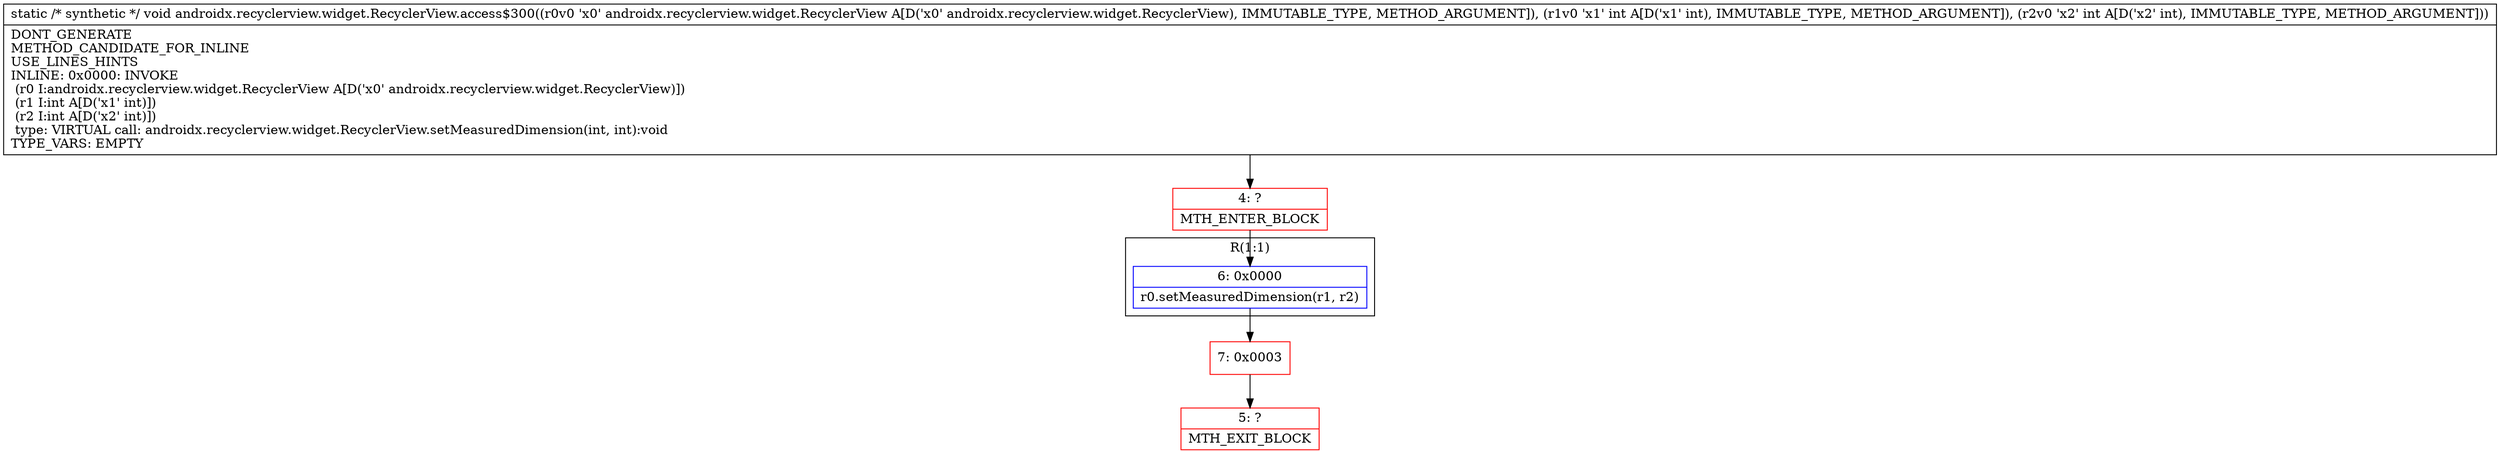 digraph "CFG forandroidx.recyclerview.widget.RecyclerView.access$300(Landroidx\/recyclerview\/widget\/RecyclerView;II)V" {
subgraph cluster_Region_1917422723 {
label = "R(1:1)";
node [shape=record,color=blue];
Node_6 [shape=record,label="{6\:\ 0x0000|r0.setMeasuredDimension(r1, r2)\l}"];
}
Node_4 [shape=record,color=red,label="{4\:\ ?|MTH_ENTER_BLOCK\l}"];
Node_7 [shape=record,color=red,label="{7\:\ 0x0003}"];
Node_5 [shape=record,color=red,label="{5\:\ ?|MTH_EXIT_BLOCK\l}"];
MethodNode[shape=record,label="{static \/* synthetic *\/ void androidx.recyclerview.widget.RecyclerView.access$300((r0v0 'x0' androidx.recyclerview.widget.RecyclerView A[D('x0' androidx.recyclerview.widget.RecyclerView), IMMUTABLE_TYPE, METHOD_ARGUMENT]), (r1v0 'x1' int A[D('x1' int), IMMUTABLE_TYPE, METHOD_ARGUMENT]), (r2v0 'x2' int A[D('x2' int), IMMUTABLE_TYPE, METHOD_ARGUMENT]))  | DONT_GENERATE\lMETHOD_CANDIDATE_FOR_INLINE\lUSE_LINES_HINTS\lINLINE: 0x0000: INVOKE  \l  (r0 I:androidx.recyclerview.widget.RecyclerView A[D('x0' androidx.recyclerview.widget.RecyclerView)])\l  (r1 I:int A[D('x1' int)])\l  (r2 I:int A[D('x2' int)])\l type: VIRTUAL call: androidx.recyclerview.widget.RecyclerView.setMeasuredDimension(int, int):void\lTYPE_VARS: EMPTY\l}"];
MethodNode -> Node_4;Node_6 -> Node_7;
Node_4 -> Node_6;
Node_7 -> Node_5;
}

